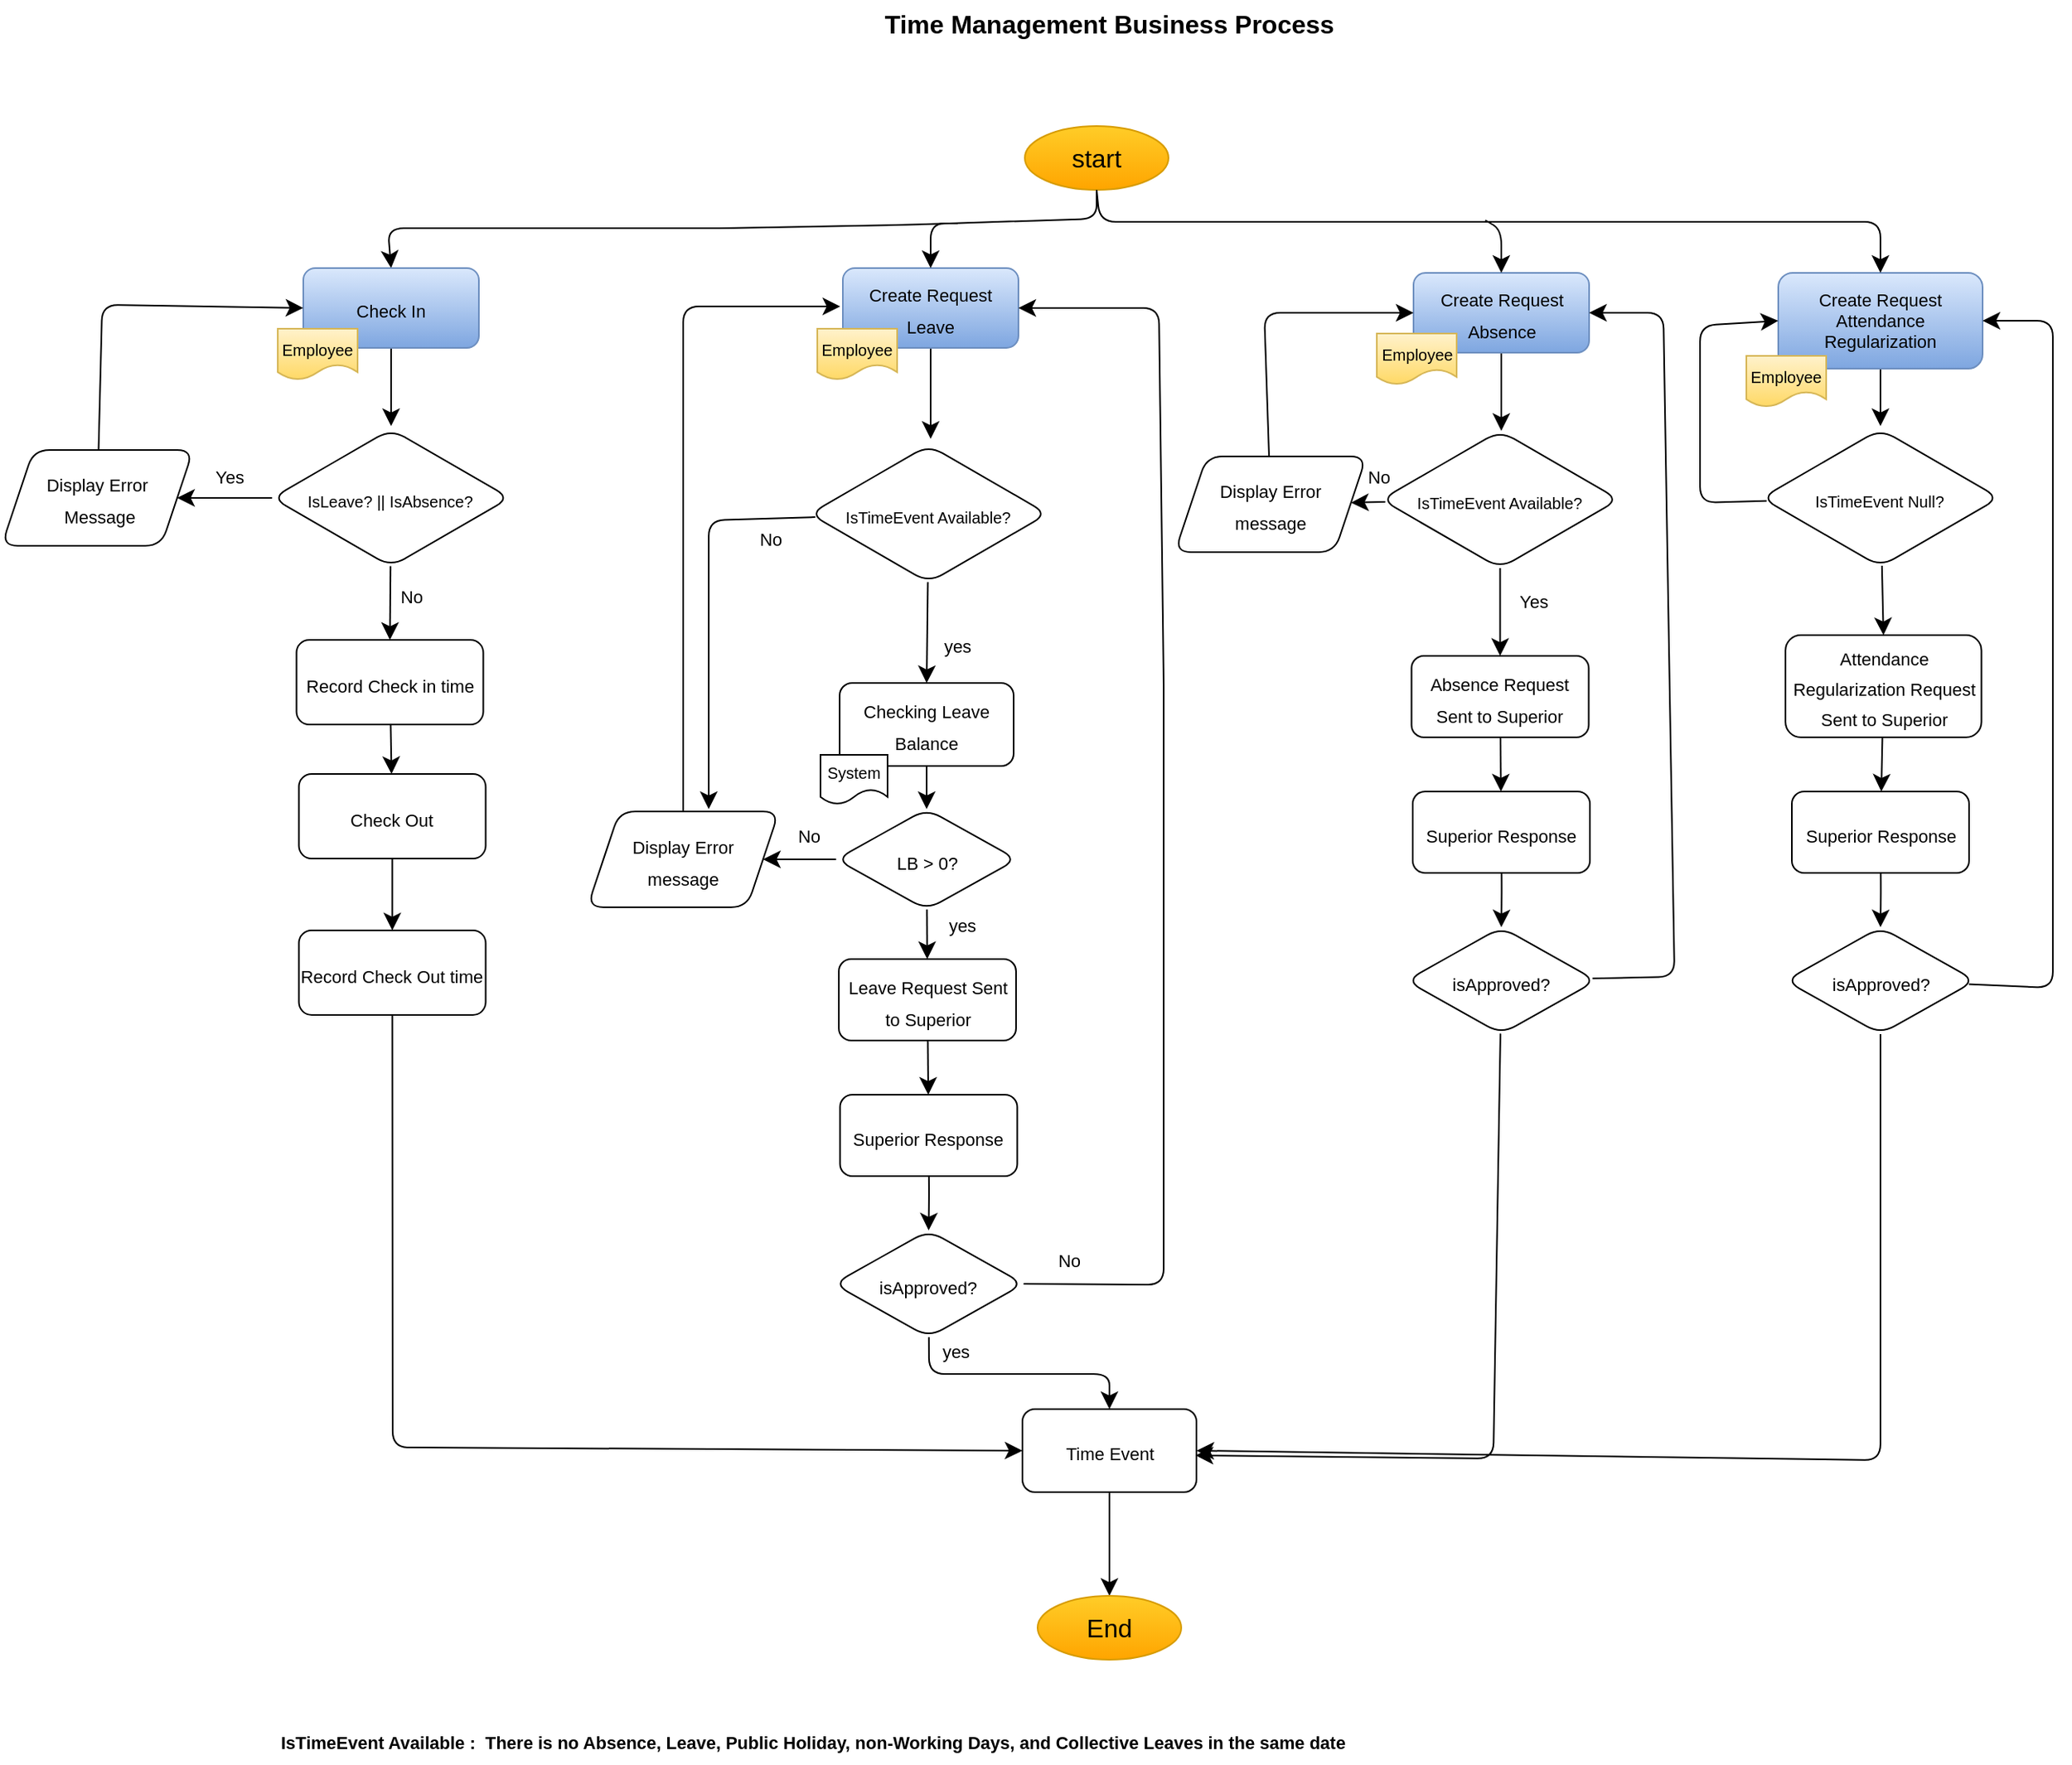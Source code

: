 <mxfile version="21.2.9" type="github">
  <diagram name="Page-1" id="3nV38mSNL-lvkJdHqZnk">
    <mxGraphModel dx="1599" dy="821" grid="0" gridSize="10" guides="1" tooltips="1" connect="1" arrows="1" fold="1" page="0" pageScale="1" pageWidth="850" pageHeight="1100" math="0" shadow="0">
      <root>
        <mxCell id="0" />
        <mxCell id="1" parent="0" />
        <mxCell id="1xMDpH14Qbi4-UP5KBB6-37" style="edgeStyle=none;rounded=1;orthogonalLoop=1;jettySize=auto;html=1;entryX=0.5;entryY=0;entryDx=0;entryDy=0;fontSize=12;startSize=8;endSize=8;movable=1;resizable=1;rotatable=1;deletable=1;editable=1;locked=0;connectable=1;" edge="1" parent="1" target="1xMDpH14Qbi4-UP5KBB6-5">
          <mxGeometry relative="1" as="geometry">
            <mxPoint x="220" y="41" as="sourcePoint" />
            <Array as="points">
              <mxPoint x="220" y="58" />
              <mxPoint x="99" y="62" />
              <mxPoint x="-17" y="64" />
              <mxPoint x="-224" y="64" />
            </Array>
          </mxGeometry>
        </mxCell>
        <mxCell id="1xMDpH14Qbi4-UP5KBB6-2" value="start" style="ellipse;whiteSpace=wrap;html=1;fontSize=16;fillColor=#ffcd28;gradientColor=#ffa500;strokeColor=#d79b00;movable=1;resizable=1;rotatable=1;deletable=1;editable=1;locked=0;connectable=1;" vertex="1" parent="1">
          <mxGeometry x="175" width="90" height="40" as="geometry" />
        </mxCell>
        <mxCell id="1xMDpH14Qbi4-UP5KBB6-3" value="Time Management Business Process" style="text;html=1;strokeColor=none;fillColor=none;align=center;verticalAlign=middle;whiteSpace=wrap;rounded=0;fontSize=16;fontStyle=1" vertex="1" parent="1">
          <mxGeometry x="63" y="-79" width="330" height="30" as="geometry" />
        </mxCell>
        <mxCell id="1xMDpH14Qbi4-UP5KBB6-4" style="edgeStyle=none;curved=1;rounded=0;orthogonalLoop=1;jettySize=auto;html=1;fontSize=12;startSize=8;endSize=8;movable=1;resizable=1;rotatable=1;deletable=1;editable=1;locked=0;connectable=1;" edge="1" parent="1" source="1xMDpH14Qbi4-UP5KBB6-5">
          <mxGeometry relative="1" as="geometry">
            <mxPoint x="-222" y="188" as="targetPoint" />
          </mxGeometry>
        </mxCell>
        <mxCell id="1xMDpH14Qbi4-UP5KBB6-5" value="&lt;font style=&quot;font-size: 11px;&quot;&gt;Check In&lt;/font&gt;" style="rounded=1;whiteSpace=wrap;html=1;fontSize=16;fillColor=#dae8fc;gradientColor=#7ea6e0;strokeColor=#6c8ebf;movable=1;resizable=1;rotatable=1;deletable=1;editable=1;locked=0;connectable=1;" vertex="1" parent="1">
          <mxGeometry x="-277" y="89" width="110" height="50" as="geometry" />
        </mxCell>
        <mxCell id="1xMDpH14Qbi4-UP5KBB6-6" value="&lt;font size=&quot;1&quot;&gt;Employee&lt;/font&gt;" style="shape=document;whiteSpace=wrap;html=1;boundedLbl=1;fontSize=16;fillColor=#fff2cc;gradientColor=#ffd966;strokeColor=#d6b656;movable=1;resizable=1;rotatable=1;deletable=1;editable=1;locked=0;connectable=1;" vertex="1" parent="1">
          <mxGeometry x="-293" y="127" width="50" height="32" as="geometry" />
        </mxCell>
        <mxCell id="1xMDpH14Qbi4-UP5KBB6-38" style="edgeStyle=none;curved=1;rounded=0;orthogonalLoop=1;jettySize=auto;html=1;fontSize=12;startSize=8;endSize=8;movable=1;resizable=1;rotatable=1;deletable=1;editable=1;locked=0;connectable=1;" edge="1" parent="1" source="1xMDpH14Qbi4-UP5KBB6-39">
          <mxGeometry relative="1" as="geometry">
            <mxPoint x="116" y="196" as="targetPoint" />
          </mxGeometry>
        </mxCell>
        <mxCell id="1xMDpH14Qbi4-UP5KBB6-39" value="&lt;font style=&quot;font-size: 11px;&quot;&gt;Create Request Leave&lt;/font&gt;" style="rounded=1;whiteSpace=wrap;html=1;fontSize=16;fillColor=#dae8fc;gradientColor=#7ea6e0;strokeColor=#6c8ebf;movable=0;resizable=0;rotatable=0;deletable=0;editable=0;locked=1;connectable=0;" vertex="1" parent="1">
          <mxGeometry x="61" y="89" width="110" height="50" as="geometry" />
        </mxCell>
        <mxCell id="1xMDpH14Qbi4-UP5KBB6-40" value="&lt;font size=&quot;1&quot;&gt;Employee&lt;/font&gt;" style="shape=document;whiteSpace=wrap;html=1;boundedLbl=1;fontSize=16;fillColor=#fff2cc;gradientColor=#ffd966;strokeColor=#d6b656;movable=0;resizable=0;rotatable=0;deletable=0;editable=0;locked=1;connectable=0;" vertex="1" parent="1">
          <mxGeometry x="45" y="127" width="50" height="32" as="geometry" />
        </mxCell>
        <mxCell id="1xMDpH14Qbi4-UP5KBB6-41" style="edgeStyle=none;curved=1;rounded=0;orthogonalLoop=1;jettySize=auto;html=1;fontSize=12;startSize=8;endSize=8;movable=1;resizable=1;rotatable=1;deletable=1;editable=1;locked=0;connectable=1;" edge="1" parent="1" source="1xMDpH14Qbi4-UP5KBB6-42">
          <mxGeometry relative="1" as="geometry">
            <mxPoint x="473.5" y="191" as="targetPoint" />
          </mxGeometry>
        </mxCell>
        <mxCell id="1xMDpH14Qbi4-UP5KBB6-42" value="&lt;font style=&quot;font-size: 11px;&quot;&gt;Create Request Absence&lt;/font&gt;" style="rounded=1;whiteSpace=wrap;html=1;fontSize=16;fillColor=#dae8fc;gradientColor=#7ea6e0;strokeColor=#6c8ebf;movable=1;resizable=1;rotatable=1;deletable=1;editable=1;locked=0;connectable=1;" vertex="1" parent="1">
          <mxGeometry x="418.5" y="92" width="110" height="50" as="geometry" />
        </mxCell>
        <mxCell id="1xMDpH14Qbi4-UP5KBB6-43" value="&lt;font size=&quot;1&quot;&gt;Employee&lt;/font&gt;" style="shape=document;whiteSpace=wrap;html=1;boundedLbl=1;fontSize=16;fillColor=#fff2cc;gradientColor=#ffd966;strokeColor=#d6b656;movable=1;resizable=1;rotatable=1;deletable=1;editable=1;locked=0;connectable=1;" vertex="1" parent="1">
          <mxGeometry x="395.5" y="130" width="50" height="32" as="geometry" />
        </mxCell>
        <mxCell id="1xMDpH14Qbi4-UP5KBB6-47" style="edgeStyle=none;curved=1;rounded=0;orthogonalLoop=1;jettySize=auto;html=1;fontSize=12;startSize=8;endSize=8;movable=1;resizable=1;rotatable=1;deletable=1;editable=1;locked=0;connectable=1;" edge="1" parent="1" source="1xMDpH14Qbi4-UP5KBB6-45">
          <mxGeometry relative="1" as="geometry">
            <mxPoint x="711" y="188" as="targetPoint" />
          </mxGeometry>
        </mxCell>
        <mxCell id="1xMDpH14Qbi4-UP5KBB6-45" value="&lt;font style=&quot;font-size: 11px;&quot;&gt;Create Request Attendance Regularization&lt;/font&gt;" style="rounded=1;whiteSpace=wrap;html=1;fontSize=11;fillColor=#dae8fc;gradientColor=#7ea6e0;strokeColor=#6c8ebf;movable=1;resizable=1;rotatable=1;deletable=1;editable=1;locked=0;connectable=1;" vertex="1" parent="1">
          <mxGeometry x="647" y="92" width="128" height="60" as="geometry" />
        </mxCell>
        <mxCell id="1xMDpH14Qbi4-UP5KBB6-46" value="&lt;font size=&quot;1&quot;&gt;Employee&lt;/font&gt;" style="shape=document;whiteSpace=wrap;html=1;boundedLbl=1;fontSize=16;fillColor=#fff2cc;gradientColor=#ffd966;strokeColor=#d6b656;movable=1;resizable=1;rotatable=1;deletable=1;editable=1;locked=0;connectable=1;" vertex="1" parent="1">
          <mxGeometry x="627" y="144" width="50" height="32" as="geometry" />
        </mxCell>
        <mxCell id="1xMDpH14Qbi4-UP5KBB6-48" style="edgeStyle=none;rounded=1;orthogonalLoop=1;jettySize=auto;html=1;entryX=0.5;entryY=0;entryDx=0;entryDy=0;fontSize=12;startSize=8;endSize=8;movable=1;resizable=1;rotatable=1;deletable=1;editable=1;locked=0;connectable=1;exitX=0.5;exitY=1;exitDx=0;exitDy=0;" edge="1" parent="1" source="1xMDpH14Qbi4-UP5KBB6-2" target="1xMDpH14Qbi4-UP5KBB6-45">
          <mxGeometry relative="1" as="geometry">
            <mxPoint x="282.5" y="43" as="sourcePoint" />
            <mxPoint x="141.5" y="91" as="targetPoint" />
            <Array as="points">
              <mxPoint x="222" y="60" />
              <mxPoint x="282.5" y="60" />
              <mxPoint x="378.5" y="60" />
              <mxPoint x="507" y="60" />
              <mxPoint x="632.5" y="60" />
              <mxPoint x="711" y="60" />
            </Array>
          </mxGeometry>
        </mxCell>
        <mxCell id="1xMDpH14Qbi4-UP5KBB6-49" value="" style="endArrow=classic;html=1;rounded=1;fontSize=12;startSize=8;endSize=8;entryX=0.5;entryY=0;entryDx=0;entryDy=0;movable=0;resizable=0;rotatable=0;deletable=0;editable=0;locked=1;connectable=0;" edge="1" parent="1" target="1xMDpH14Qbi4-UP5KBB6-39">
          <mxGeometry width="50" height="50" relative="1" as="geometry">
            <mxPoint x="133" y="61" as="sourcePoint" />
            <mxPoint x="223" y="-38" as="targetPoint" />
            <Array as="points">
              <mxPoint x="116" y="61" />
            </Array>
          </mxGeometry>
        </mxCell>
        <mxCell id="1xMDpH14Qbi4-UP5KBB6-50" value="" style="endArrow=classic;html=1;rounded=1;fontSize=12;startSize=8;endSize=8;entryX=0.5;entryY=0;entryDx=0;entryDy=0;movable=1;resizable=1;rotatable=1;deletable=1;editable=1;locked=0;connectable=1;" edge="1" parent="1" target="1xMDpH14Qbi4-UP5KBB6-42">
          <mxGeometry width="50" height="50" relative="1" as="geometry">
            <mxPoint x="463.5" y="59" as="sourcePoint" />
            <mxPoint x="283.5" y="102" as="targetPoint" />
            <Array as="points">
              <mxPoint x="473.5" y="65" />
            </Array>
          </mxGeometry>
        </mxCell>
        <mxCell id="1xMDpH14Qbi4-UP5KBB6-57" value="" style="edgeStyle=none;curved=1;rounded=0;orthogonalLoop=1;jettySize=auto;html=1;fontSize=12;startSize=8;endSize=8;" edge="1" parent="1" source="1xMDpH14Qbi4-UP5KBB6-51" target="1xMDpH14Qbi4-UP5KBB6-56">
          <mxGeometry relative="1" as="geometry" />
        </mxCell>
        <mxCell id="1xMDpH14Qbi4-UP5KBB6-51" value="&lt;font style=&quot;font-size: 11px;&quot;&gt;Checking Leave Balance&lt;/font&gt;" style="rounded=1;whiteSpace=wrap;html=1;fontSize=16;" vertex="1" parent="1">
          <mxGeometry x="59" y="349" width="109" height="52" as="geometry" />
        </mxCell>
        <mxCell id="1xMDpH14Qbi4-UP5KBB6-53" value="&lt;font style=&quot;font-size: 10px;&quot;&gt;System&lt;/font&gt;" style="shape=document;whiteSpace=wrap;html=1;boundedLbl=1;fontSize=10;" vertex="1" parent="1">
          <mxGeometry x="47" y="394" width="42" height="31" as="geometry" />
        </mxCell>
        <mxCell id="1xMDpH14Qbi4-UP5KBB6-59" value="" style="edgeStyle=none;curved=1;rounded=0;orthogonalLoop=1;jettySize=auto;html=1;fontSize=12;startSize=8;endSize=8;" edge="1" parent="1" source="1xMDpH14Qbi4-UP5KBB6-56" target="1xMDpH14Qbi4-UP5KBB6-58">
          <mxGeometry relative="1" as="geometry" />
        </mxCell>
        <mxCell id="1xMDpH14Qbi4-UP5KBB6-71" value="" style="edgeStyle=none;curved=1;rounded=0;orthogonalLoop=1;jettySize=auto;html=1;fontSize=12;startSize=8;endSize=8;" edge="1" parent="1" source="1xMDpH14Qbi4-UP5KBB6-56" target="1xMDpH14Qbi4-UP5KBB6-70">
          <mxGeometry relative="1" as="geometry" />
        </mxCell>
        <mxCell id="1xMDpH14Qbi4-UP5KBB6-56" value="&lt;font style=&quot;font-size: 11px;&quot;&gt;LB &amp;gt; 0?&lt;/font&gt;" style="rhombus;whiteSpace=wrap;html=1;fontSize=16;rounded=1;" vertex="1" parent="1">
          <mxGeometry x="56.75" y="428" width="113.5" height="63" as="geometry" />
        </mxCell>
        <mxCell id="1xMDpH14Qbi4-UP5KBB6-61" value="" style="edgeStyle=none;curved=1;rounded=0;orthogonalLoop=1;jettySize=auto;html=1;fontSize=12;startSize=8;endSize=8;" edge="1" parent="1" source="1xMDpH14Qbi4-UP5KBB6-58" target="1xMDpH14Qbi4-UP5KBB6-60">
          <mxGeometry relative="1" as="geometry" />
        </mxCell>
        <mxCell id="1xMDpH14Qbi4-UP5KBB6-58" value="&lt;font style=&quot;font-size: 11px;&quot;&gt;Leave Request Sent to Superior&lt;/font&gt;" style="whiteSpace=wrap;html=1;fontSize=16;rounded=1;" vertex="1" parent="1">
          <mxGeometry x="58.5" y="522" width="111" height="51" as="geometry" />
        </mxCell>
        <mxCell id="1xMDpH14Qbi4-UP5KBB6-63" value="" style="edgeStyle=none;rounded=1;orthogonalLoop=1;jettySize=auto;html=1;fontSize=12;startSize=8;endSize=8;entryX=0.5;entryY=0;entryDx=0;entryDy=0;" edge="1" parent="1" source="1xMDpH14Qbi4-UP5KBB6-60" target="1xMDpH14Qbi4-UP5KBB6-62">
          <mxGeometry relative="1" as="geometry">
            <Array as="points">
              <mxPoint x="115" y="670" />
            </Array>
          </mxGeometry>
        </mxCell>
        <mxCell id="1xMDpH14Qbi4-UP5KBB6-60" value="&lt;span style=&quot;font-size: 11px;&quot;&gt;Superior Response&lt;/span&gt;" style="whiteSpace=wrap;html=1;fontSize=16;rounded=1;" vertex="1" parent="1">
          <mxGeometry x="59.25" y="607" width="111" height="51" as="geometry" />
        </mxCell>
        <mxCell id="1xMDpH14Qbi4-UP5KBB6-83" style="edgeStyle=none;rounded=1;orthogonalLoop=1;jettySize=auto;html=1;fontSize=12;startSize=8;endSize=8;entryX=0.5;entryY=0;entryDx=0;entryDy=0;" edge="1" parent="1" source="1xMDpH14Qbi4-UP5KBB6-62" target="1xMDpH14Qbi4-UP5KBB6-84">
          <mxGeometry relative="1" as="geometry">
            <mxPoint x="114.75" y="800.667" as="targetPoint" />
            <Array as="points">
              <mxPoint x="115" y="782" />
              <mxPoint x="228" y="782" />
            </Array>
          </mxGeometry>
        </mxCell>
        <mxCell id="1xMDpH14Qbi4-UP5KBB6-62" value="&lt;font style=&quot;font-size: 11px;&quot;&gt;isApproved?&lt;/font&gt;" style="rhombus;whiteSpace=wrap;html=1;fontSize=16;rounded=1;" vertex="1" parent="1">
          <mxGeometry x="55.25" y="692" width="119" height="67" as="geometry" />
        </mxCell>
        <mxCell id="1xMDpH14Qbi4-UP5KBB6-66" style="edgeStyle=none;rounded=1;orthogonalLoop=1;jettySize=auto;html=1;fontSize=12;startSize=8;endSize=8;exitX=1;exitY=0.5;exitDx=0;exitDy=0;" edge="1" parent="1" source="1xMDpH14Qbi4-UP5KBB6-62">
          <mxGeometry relative="1" as="geometry">
            <mxPoint x="171" y="114" as="targetPoint" />
            <mxPoint x="270.452" y="572.809" as="sourcePoint" />
            <Array as="points">
              <mxPoint x="262" y="726" />
              <mxPoint x="262" y="567" />
              <mxPoint x="262" y="350" />
              <mxPoint x="259" y="114" />
            </Array>
          </mxGeometry>
        </mxCell>
        <mxCell id="1xMDpH14Qbi4-UP5KBB6-72" style="edgeStyle=none;rounded=1;orthogonalLoop=1;jettySize=auto;html=1;fontSize=12;startSize=8;endSize=8;" edge="1" parent="1" source="1xMDpH14Qbi4-UP5KBB6-70">
          <mxGeometry relative="1" as="geometry">
            <mxPoint x="59.333" y="113.0" as="targetPoint" />
            <Array as="points">
              <mxPoint x="-39" y="113" />
            </Array>
          </mxGeometry>
        </mxCell>
        <mxCell id="1xMDpH14Qbi4-UP5KBB6-70" value="&lt;font style=&quot;font-size: 11px;&quot;&gt;Display Error &lt;br&gt;message&lt;/font&gt;" style="shape=parallelogram;perimeter=parallelogramPerimeter;whiteSpace=wrap;html=1;fixedSize=1;fontSize=16;rounded=1;" vertex="1" parent="1">
          <mxGeometry x="-99" y="429.5" width="120" height="60" as="geometry" />
        </mxCell>
        <mxCell id="1xMDpH14Qbi4-UP5KBB6-73" value="&lt;font style=&quot;font-size: 11px;&quot;&gt;yes&lt;/font&gt;" style="text;html=1;strokeColor=none;fillColor=none;align=center;verticalAlign=middle;whiteSpace=wrap;rounded=0;fontSize=16;" vertex="1" parent="1">
          <mxGeometry x="106" y="484" width="60" height="30" as="geometry" />
        </mxCell>
        <mxCell id="1xMDpH14Qbi4-UP5KBB6-74" value="&lt;font style=&quot;font-size: 11px;&quot;&gt;No&lt;/font&gt;" style="text;html=1;strokeColor=none;fillColor=none;align=center;verticalAlign=middle;whiteSpace=wrap;rounded=0;fontSize=16;" vertex="1" parent="1">
          <mxGeometry x="10" y="428" width="60" height="30" as="geometry" />
        </mxCell>
        <mxCell id="1xMDpH14Qbi4-UP5KBB6-81" value="&lt;font style=&quot;font-size: 11px;&quot;&gt;yes&lt;/font&gt;" style="text;html=1;strokeColor=none;fillColor=none;align=center;verticalAlign=middle;whiteSpace=wrap;rounded=0;fontSize=16;" vertex="1" parent="1">
          <mxGeometry x="102" y="751" width="60" height="30" as="geometry" />
        </mxCell>
        <mxCell id="1xMDpH14Qbi4-UP5KBB6-82" value="&lt;font style=&quot;font-size: 11px;&quot;&gt;No&lt;/font&gt;" style="text;html=1;strokeColor=none;fillColor=none;align=center;verticalAlign=middle;whiteSpace=wrap;rounded=0;fontSize=16;" vertex="1" parent="1">
          <mxGeometry x="173.25" y="694" width="60" height="30" as="geometry" />
        </mxCell>
        <mxCell id="1xMDpH14Qbi4-UP5KBB6-116" value="" style="edgeStyle=none;curved=1;rounded=0;orthogonalLoop=1;jettySize=auto;html=1;fontSize=12;startSize=8;endSize=8;" edge="1" parent="1" source="1xMDpH14Qbi4-UP5KBB6-84" target="1xMDpH14Qbi4-UP5KBB6-91">
          <mxGeometry relative="1" as="geometry" />
        </mxCell>
        <mxCell id="1xMDpH14Qbi4-UP5KBB6-84" value="&lt;font style=&quot;font-size: 11px;&quot;&gt;Time Event&lt;br&gt;&lt;/font&gt;" style="rounded=1;whiteSpace=wrap;html=1;fontSize=16;" vertex="1" parent="1">
          <mxGeometry x="173.5" y="804" width="109" height="52" as="geometry" />
        </mxCell>
        <mxCell id="1xMDpH14Qbi4-UP5KBB6-87" style="edgeStyle=none;curved=1;rounded=0;orthogonalLoop=1;jettySize=auto;html=1;entryX=0.5;entryY=0;entryDx=0;entryDy=0;fontSize=12;startSize=8;endSize=8;" edge="1" parent="1" source="1xMDpH14Qbi4-UP5KBB6-85" target="1xMDpH14Qbi4-UP5KBB6-51">
          <mxGeometry relative="1" as="geometry" />
        </mxCell>
        <mxCell id="1xMDpH14Qbi4-UP5KBB6-89" style="edgeStyle=none;rounded=1;orthogonalLoop=1;jettySize=auto;html=1;fontSize=12;startSize=8;endSize=8;" edge="1" parent="1" source="1xMDpH14Qbi4-UP5KBB6-85">
          <mxGeometry relative="1" as="geometry">
            <mxPoint x="-23" y="428" as="targetPoint" />
            <Array as="points">
              <mxPoint x="-23" y="247" />
            </Array>
          </mxGeometry>
        </mxCell>
        <mxCell id="1xMDpH14Qbi4-UP5KBB6-85" value="&lt;span style=&quot;font-size: 10px;&quot;&gt;IsTimeEvent Available?&lt;/span&gt;" style="rhombus;whiteSpace=wrap;html=1;fontSize=16;rounded=1;" vertex="1" parent="1">
          <mxGeometry x="40.18" y="200" width="149.13" height="86" as="geometry" />
        </mxCell>
        <mxCell id="1xMDpH14Qbi4-UP5KBB6-88" value="&lt;font style=&quot;font-size: 11px;&quot;&gt;yes&lt;/font&gt;" style="text;html=1;strokeColor=none;fillColor=none;align=center;verticalAlign=middle;whiteSpace=wrap;rounded=0;fontSize=16;" vertex="1" parent="1">
          <mxGeometry x="103" y="309" width="60" height="30" as="geometry" />
        </mxCell>
        <mxCell id="1xMDpH14Qbi4-UP5KBB6-90" value="&lt;font style=&quot;font-size: 11px;&quot;&gt;No&lt;/font&gt;" style="text;html=1;strokeColor=none;fillColor=none;align=center;verticalAlign=middle;whiteSpace=wrap;rounded=0;fontSize=16;" vertex="1" parent="1">
          <mxGeometry x="-14" y="242" width="60" height="30" as="geometry" />
        </mxCell>
        <mxCell id="1xMDpH14Qbi4-UP5KBB6-91" value="End" style="ellipse;whiteSpace=wrap;html=1;fontSize=16;fillColor=#ffcd28;gradientColor=#ffa500;strokeColor=#d79b00;movable=1;resizable=1;rotatable=1;deletable=1;editable=1;locked=0;connectable=1;" vertex="1" parent="1">
          <mxGeometry x="183" y="921" width="90" height="40" as="geometry" />
        </mxCell>
        <mxCell id="1xMDpH14Qbi4-UP5KBB6-95" value="" style="edgeStyle=none;curved=1;rounded=0;orthogonalLoop=1;jettySize=auto;html=1;fontSize=12;startSize=8;endSize=8;" edge="1" parent="1" source="1xMDpH14Qbi4-UP5KBB6-93" target="1xMDpH14Qbi4-UP5KBB6-94">
          <mxGeometry relative="1" as="geometry" />
        </mxCell>
        <mxCell id="1xMDpH14Qbi4-UP5KBB6-93" value="&lt;font style=&quot;font-size: 11px;&quot;&gt;Record Check in time&lt;/font&gt;" style="rounded=1;whiteSpace=wrap;html=1;fontSize=16;" vertex="1" parent="1">
          <mxGeometry x="-281.25" y="322" width="117" height="53" as="geometry" />
        </mxCell>
        <mxCell id="1xMDpH14Qbi4-UP5KBB6-97" value="" style="edgeStyle=none;curved=1;rounded=0;orthogonalLoop=1;jettySize=auto;html=1;fontSize=12;startSize=8;endSize=8;" edge="1" parent="1" source="1xMDpH14Qbi4-UP5KBB6-94" target="1xMDpH14Qbi4-UP5KBB6-96">
          <mxGeometry relative="1" as="geometry" />
        </mxCell>
        <mxCell id="1xMDpH14Qbi4-UP5KBB6-94" value="&lt;font style=&quot;font-size: 11px;&quot;&gt;Check Out&lt;/font&gt;" style="rounded=1;whiteSpace=wrap;html=1;fontSize=16;" vertex="1" parent="1">
          <mxGeometry x="-279.75" y="406" width="117" height="53" as="geometry" />
        </mxCell>
        <mxCell id="1xMDpH14Qbi4-UP5KBB6-98" style="edgeStyle=none;rounded=1;orthogonalLoop=1;jettySize=auto;html=1;entryX=0;entryY=0.5;entryDx=0;entryDy=0;fontSize=12;startSize=8;endSize=8;" edge="1" parent="1" source="1xMDpH14Qbi4-UP5KBB6-96" target="1xMDpH14Qbi4-UP5KBB6-84">
          <mxGeometry relative="1" as="geometry">
            <Array as="points">
              <mxPoint x="-221" y="828" />
            </Array>
          </mxGeometry>
        </mxCell>
        <mxCell id="1xMDpH14Qbi4-UP5KBB6-96" value="&lt;font style=&quot;font-size: 11px;&quot;&gt;Record Check Out time&lt;/font&gt;" style="rounded=1;whiteSpace=wrap;html=1;fontSize=16;" vertex="1" parent="1">
          <mxGeometry x="-279.75" y="504" width="117" height="53" as="geometry" />
        </mxCell>
        <mxCell id="1xMDpH14Qbi4-UP5KBB6-99" value="" style="edgeStyle=none;curved=1;rounded=0;orthogonalLoop=1;jettySize=auto;html=1;fontSize=12;startSize=8;endSize=8;" edge="1" parent="1" source="1xMDpH14Qbi4-UP5KBB6-100" target="1xMDpH14Qbi4-UP5KBB6-102">
          <mxGeometry relative="1" as="geometry" />
        </mxCell>
        <mxCell id="1xMDpH14Qbi4-UP5KBB6-100" value="&lt;font style=&quot;font-size: 11px;&quot;&gt;Absence Request Sent to Superior&lt;/font&gt;" style="whiteSpace=wrap;html=1;fontSize=16;rounded=1;" vertex="1" parent="1">
          <mxGeometry x="417.25" y="332" width="111" height="51" as="geometry" />
        </mxCell>
        <mxCell id="1xMDpH14Qbi4-UP5KBB6-101" value="" style="edgeStyle=none;rounded=1;orthogonalLoop=1;jettySize=auto;html=1;fontSize=12;startSize=8;endSize=8;entryX=0.5;entryY=0;entryDx=0;entryDy=0;" edge="1" parent="1" source="1xMDpH14Qbi4-UP5KBB6-102" target="1xMDpH14Qbi4-UP5KBB6-103">
          <mxGeometry relative="1" as="geometry">
            <Array as="points">
              <mxPoint x="473.75" y="480" />
            </Array>
          </mxGeometry>
        </mxCell>
        <mxCell id="1xMDpH14Qbi4-UP5KBB6-102" value="&lt;span style=&quot;font-size: 11px;&quot;&gt;Superior Response&lt;/span&gt;" style="whiteSpace=wrap;html=1;fontSize=16;rounded=1;" vertex="1" parent="1">
          <mxGeometry x="418" y="417" width="111" height="51" as="geometry" />
        </mxCell>
        <mxCell id="1xMDpH14Qbi4-UP5KBB6-104" style="edgeStyle=none;rounded=1;orthogonalLoop=1;jettySize=auto;html=1;fontSize=12;startSize=8;endSize=8;" edge="1" parent="1" source="1xMDpH14Qbi4-UP5KBB6-103">
          <mxGeometry relative="1" as="geometry">
            <mxPoint x="282" y="833" as="targetPoint" />
            <Array as="points">
              <mxPoint x="468.5" y="835" />
            </Array>
          </mxGeometry>
        </mxCell>
        <mxCell id="1xMDpH14Qbi4-UP5KBB6-129" style="edgeStyle=none;rounded=1;orthogonalLoop=1;jettySize=auto;html=1;fontSize=12;startSize=8;endSize=8;entryX=1;entryY=0.5;entryDx=0;entryDy=0;" edge="1" parent="1" source="1xMDpH14Qbi4-UP5KBB6-103" target="1xMDpH14Qbi4-UP5KBB6-42">
          <mxGeometry relative="1" as="geometry">
            <mxPoint x="547.667" y="126.0" as="targetPoint" />
            <Array as="points">
              <mxPoint x="582" y="533" />
              <mxPoint x="575" y="117" />
            </Array>
          </mxGeometry>
        </mxCell>
        <mxCell id="1xMDpH14Qbi4-UP5KBB6-103" value="&lt;font style=&quot;font-size: 11px;&quot;&gt;isApproved?&lt;/font&gt;" style="rhombus;whiteSpace=wrap;html=1;fontSize=16;rounded=1;" vertex="1" parent="1">
          <mxGeometry x="414" y="502" width="119" height="67" as="geometry" />
        </mxCell>
        <mxCell id="1xMDpH14Qbi4-UP5KBB6-107" style="edgeStyle=none;curved=1;rounded=0;orthogonalLoop=1;jettySize=auto;html=1;entryX=0.5;entryY=0;entryDx=0;entryDy=0;fontSize=12;startSize=8;endSize=8;" edge="1" parent="1" source="1xMDpH14Qbi4-UP5KBB6-105" target="1xMDpH14Qbi4-UP5KBB6-100">
          <mxGeometry relative="1" as="geometry" />
        </mxCell>
        <mxCell id="1xMDpH14Qbi4-UP5KBB6-118" value="" style="edgeStyle=none;curved=1;rounded=0;orthogonalLoop=1;jettySize=auto;html=1;fontSize=12;startSize=8;endSize=8;" edge="1" parent="1" source="1xMDpH14Qbi4-UP5KBB6-105" target="1xMDpH14Qbi4-UP5KBB6-117">
          <mxGeometry relative="1" as="geometry" />
        </mxCell>
        <mxCell id="1xMDpH14Qbi4-UP5KBB6-105" value="&lt;span style=&quot;font-size: 10px;&quot;&gt;IsTimeEvent Available?&lt;/span&gt;" style="rhombus;whiteSpace=wrap;html=1;fontSize=16;rounded=1;" vertex="1" parent="1">
          <mxGeometry x="398.18" y="191" width="149.13" height="86" as="geometry" />
        </mxCell>
        <mxCell id="1xMDpH14Qbi4-UP5KBB6-109" style="edgeStyle=none;curved=1;rounded=0;orthogonalLoop=1;jettySize=auto;html=1;entryX=0.5;entryY=0;entryDx=0;entryDy=0;fontSize=12;startSize=8;endSize=8;" edge="1" parent="1" source="1xMDpH14Qbi4-UP5KBB6-108" target="1xMDpH14Qbi4-UP5KBB6-93">
          <mxGeometry relative="1" as="geometry" />
        </mxCell>
        <mxCell id="1xMDpH14Qbi4-UP5KBB6-111" value="" style="edgeStyle=none;curved=1;rounded=0;orthogonalLoop=1;jettySize=auto;html=1;fontSize=12;startSize=8;endSize=8;" edge="1" parent="1" source="1xMDpH14Qbi4-UP5KBB6-108" target="1xMDpH14Qbi4-UP5KBB6-110">
          <mxGeometry relative="1" as="geometry" />
        </mxCell>
        <mxCell id="1xMDpH14Qbi4-UP5KBB6-108" value="&lt;span style=&quot;font-size: 10px;&quot;&gt;IsLeave? || IsAbsence?&lt;/span&gt;" style="rhombus;whiteSpace=wrap;html=1;fontSize=16;rounded=1;" vertex="1" parent="1">
          <mxGeometry x="-296.57" y="190" width="149.13" height="86" as="geometry" />
        </mxCell>
        <mxCell id="1xMDpH14Qbi4-UP5KBB6-115" style="edgeStyle=none;rounded=1;orthogonalLoop=1;jettySize=auto;html=1;entryX=0;entryY=0.5;entryDx=0;entryDy=0;fontSize=12;startSize=8;endSize=8;" edge="1" parent="1" source="1xMDpH14Qbi4-UP5KBB6-110" target="1xMDpH14Qbi4-UP5KBB6-5">
          <mxGeometry relative="1" as="geometry">
            <Array as="points">
              <mxPoint x="-403" y="112" />
            </Array>
          </mxGeometry>
        </mxCell>
        <mxCell id="1xMDpH14Qbi4-UP5KBB6-110" value="&lt;font style=&quot;font-size: 11px;&quot;&gt;Display Error&lt;br&gt;&amp;nbsp;Message&lt;/font&gt;" style="shape=parallelogram;perimeter=parallelogramPerimeter;whiteSpace=wrap;html=1;fixedSize=1;fontSize=16;rounded=1;" vertex="1" parent="1">
          <mxGeometry x="-465.995" y="203" width="120" height="60" as="geometry" />
        </mxCell>
        <mxCell id="1xMDpH14Qbi4-UP5KBB6-112" value="&lt;font style=&quot;font-size: 11px;&quot;&gt;Yes&lt;/font&gt;" style="text;html=1;strokeColor=none;fillColor=none;align=center;verticalAlign=middle;whiteSpace=wrap;rounded=0;fontSize=16;" vertex="1" parent="1">
          <mxGeometry x="-353" y="203" width="60" height="30" as="geometry" />
        </mxCell>
        <mxCell id="1xMDpH14Qbi4-UP5KBB6-114" value="&lt;font style=&quot;font-size: 11px;&quot;&gt;No&lt;/font&gt;" style="text;html=1;strokeColor=none;fillColor=none;align=center;verticalAlign=middle;whiteSpace=wrap;rounded=0;fontSize=16;" vertex="1" parent="1">
          <mxGeometry x="-239" y="278" width="60" height="30" as="geometry" />
        </mxCell>
        <mxCell id="1xMDpH14Qbi4-UP5KBB6-119" style="edgeStyle=none;rounded=1;orthogonalLoop=1;jettySize=auto;html=1;entryX=0;entryY=0.5;entryDx=0;entryDy=0;fontSize=12;startSize=8;endSize=8;" edge="1" parent="1" source="1xMDpH14Qbi4-UP5KBB6-117" target="1xMDpH14Qbi4-UP5KBB6-42">
          <mxGeometry relative="1" as="geometry">
            <Array as="points">
              <mxPoint x="325" y="117" />
            </Array>
          </mxGeometry>
        </mxCell>
        <mxCell id="1xMDpH14Qbi4-UP5KBB6-117" value="&lt;font style=&quot;font-size: 11px;&quot;&gt;Display Error&lt;br style=&quot;border-color: var(--border-color);&quot;&gt;message&lt;/font&gt;" style="shape=parallelogram;perimeter=parallelogramPerimeter;whiteSpace=wrap;html=1;fixedSize=1;fontSize=16;rounded=1;" vertex="1" parent="1">
          <mxGeometry x="269.005" y="207" width="120" height="60" as="geometry" />
        </mxCell>
        <mxCell id="1xMDpH14Qbi4-UP5KBB6-127" style="edgeStyle=none;curved=1;rounded=0;orthogonalLoop=1;jettySize=auto;html=1;entryX=0.5;entryY=0;entryDx=0;entryDy=0;fontSize=12;startSize=8;endSize=8;" edge="1" parent="1" source="1xMDpH14Qbi4-UP5KBB6-120" target="1xMDpH14Qbi4-UP5KBB6-122">
          <mxGeometry relative="1" as="geometry" />
        </mxCell>
        <mxCell id="1xMDpH14Qbi4-UP5KBB6-133" style="edgeStyle=none;rounded=1;orthogonalLoop=1;jettySize=auto;html=1;entryX=0;entryY=0.5;entryDx=0;entryDy=0;fontSize=12;startSize=8;endSize=8;" edge="1" parent="1" source="1xMDpH14Qbi4-UP5KBB6-120" target="1xMDpH14Qbi4-UP5KBB6-45">
          <mxGeometry relative="1" as="geometry">
            <Array as="points">
              <mxPoint x="598" y="236" />
              <mxPoint x="598" y="125" />
            </Array>
          </mxGeometry>
        </mxCell>
        <mxCell id="1xMDpH14Qbi4-UP5KBB6-120" value="&lt;span style=&quot;font-size: 10px;&quot;&gt;IsTimeEvent Null?&lt;/span&gt;" style="rhombus;whiteSpace=wrap;html=1;fontSize=16;rounded=1;" vertex="1" parent="1">
          <mxGeometry x="636.44" y="190" width="149.13" height="86" as="geometry" />
        </mxCell>
        <mxCell id="1xMDpH14Qbi4-UP5KBB6-121" value="" style="edgeStyle=none;curved=1;rounded=0;orthogonalLoop=1;jettySize=auto;html=1;fontSize=12;startSize=8;endSize=8;" edge="1" parent="1" source="1xMDpH14Qbi4-UP5KBB6-122" target="1xMDpH14Qbi4-UP5KBB6-124">
          <mxGeometry relative="1" as="geometry" />
        </mxCell>
        <mxCell id="1xMDpH14Qbi4-UP5KBB6-122" value="&lt;font style=&quot;font-size: 11px;&quot;&gt;Attendance Regularization Request Sent to Superior&lt;/font&gt;" style="whiteSpace=wrap;html=1;fontSize=16;rounded=1;" vertex="1" parent="1">
          <mxGeometry x="651.51" y="319" width="122.76" height="64" as="geometry" />
        </mxCell>
        <mxCell id="1xMDpH14Qbi4-UP5KBB6-123" value="" style="edgeStyle=none;rounded=1;orthogonalLoop=1;jettySize=auto;html=1;fontSize=12;startSize=8;endSize=8;entryX=0.5;entryY=0;entryDx=0;entryDy=0;" edge="1" parent="1" source="1xMDpH14Qbi4-UP5KBB6-124" target="1xMDpH14Qbi4-UP5KBB6-125">
          <mxGeometry relative="1" as="geometry">
            <Array as="points">
              <mxPoint x="711.26" y="480" />
            </Array>
          </mxGeometry>
        </mxCell>
        <mxCell id="1xMDpH14Qbi4-UP5KBB6-124" value="&lt;span style=&quot;font-size: 11px;&quot;&gt;Superior Response&lt;/span&gt;" style="whiteSpace=wrap;html=1;fontSize=16;rounded=1;" vertex="1" parent="1">
          <mxGeometry x="655.51" y="417" width="111" height="51" as="geometry" />
        </mxCell>
        <mxCell id="1xMDpH14Qbi4-UP5KBB6-128" style="edgeStyle=none;rounded=1;orthogonalLoop=1;jettySize=auto;html=1;entryX=1;entryY=0.5;entryDx=0;entryDy=0;fontSize=12;startSize=8;endSize=8;" edge="1" parent="1" source="1xMDpH14Qbi4-UP5KBB6-125" target="1xMDpH14Qbi4-UP5KBB6-84">
          <mxGeometry relative="1" as="geometry">
            <Array as="points">
              <mxPoint x="711" y="836" />
            </Array>
          </mxGeometry>
        </mxCell>
        <mxCell id="1xMDpH14Qbi4-UP5KBB6-130" style="edgeStyle=none;rounded=1;orthogonalLoop=1;jettySize=auto;html=1;entryX=1;entryY=0.5;entryDx=0;entryDy=0;fontSize=12;startSize=8;endSize=8;" edge="1" parent="1" source="1xMDpH14Qbi4-UP5KBB6-125" target="1xMDpH14Qbi4-UP5KBB6-45">
          <mxGeometry relative="1" as="geometry">
            <Array as="points">
              <mxPoint x="819" y="540" />
              <mxPoint x="819" y="122" />
            </Array>
          </mxGeometry>
        </mxCell>
        <mxCell id="1xMDpH14Qbi4-UP5KBB6-125" value="&lt;font style=&quot;font-size: 11px;&quot;&gt;isApproved?&lt;/font&gt;" style="rhombus;whiteSpace=wrap;html=1;fontSize=16;rounded=1;" vertex="1" parent="1">
          <mxGeometry x="651.51" y="502" width="119" height="67" as="geometry" />
        </mxCell>
        <mxCell id="1xMDpH14Qbi4-UP5KBB6-131" value="&lt;font style=&quot;font-size: 11px;&quot;&gt;No&lt;/font&gt;" style="text;html=1;strokeColor=none;fillColor=none;align=center;verticalAlign=middle;whiteSpace=wrap;rounded=0;fontSize=16;" vertex="1" parent="1">
          <mxGeometry x="367" y="203" width="60" height="30" as="geometry" />
        </mxCell>
        <mxCell id="1xMDpH14Qbi4-UP5KBB6-132" value="&lt;font style=&quot;font-size: 11px;&quot;&gt;Yes&lt;/font&gt;" style="text;html=1;strokeColor=none;fillColor=none;align=center;verticalAlign=middle;whiteSpace=wrap;rounded=0;fontSize=16;" vertex="1" parent="1">
          <mxGeometry x="464" y="281" width="60" height="30" as="geometry" />
        </mxCell>
        <mxCell id="1xMDpH14Qbi4-UP5KBB6-134" value="&lt;font style=&quot;font-size: 11px;&quot;&gt;&lt;b&gt;IsTimeEvent Available :&amp;nbsp; There is no Absence, Leave, Public Holiday, non-Working Days, and Collective Leaves in the same date&lt;/b&gt;&lt;/font&gt;" style="text;html=1;strokeColor=none;fillColor=none;align=left;verticalAlign=middle;whiteSpace=wrap;rounded=0;fontSize=16;" vertex="1" parent="1">
          <mxGeometry x="-293" y="996" width="766" height="30" as="geometry" />
        </mxCell>
      </root>
    </mxGraphModel>
  </diagram>
</mxfile>
